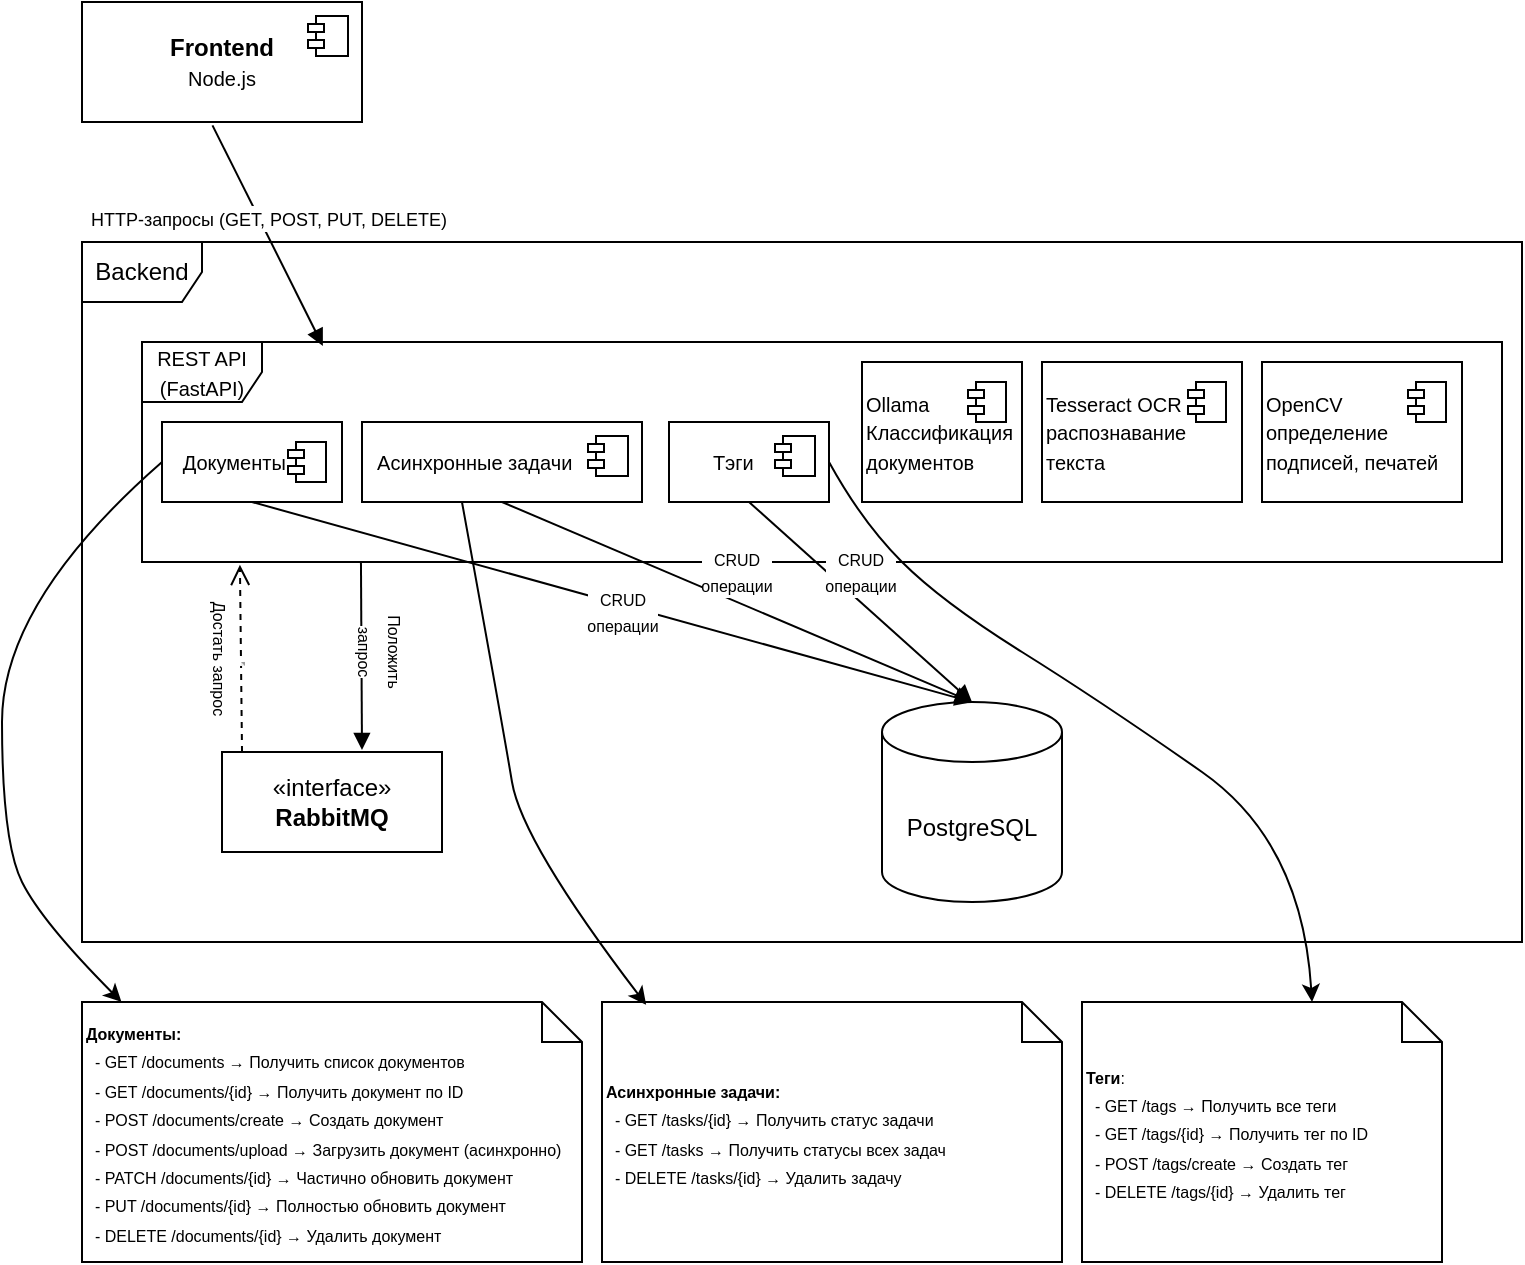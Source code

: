 <mxfile version="26.1.1">
  <diagram name="Страница — 1" id="4g9D3_qIlDND9gxmFd7Q">
    <mxGraphModel dx="840" dy="1615" grid="1" gridSize="10" guides="1" tooltips="1" connect="1" arrows="1" fold="1" page="1" pageScale="1" pageWidth="827" pageHeight="1169" math="0" shadow="0">
      <root>
        <mxCell id="0" />
        <mxCell id="1" parent="0" />
        <mxCell id="uBPK8ESi77f3baoTAxZX-2" value="&lt;b&gt;Frontend&lt;/b&gt;&lt;br&gt;&lt;font size=&quot;1&quot;&gt;Node.js&lt;/font&gt;" style="html=1;dropTarget=0;whiteSpace=wrap;" parent="1" vertex="1">
          <mxGeometry x="60" y="-1150" width="140" height="60" as="geometry" />
        </mxCell>
        <mxCell id="uBPK8ESi77f3baoTAxZX-3" value="" style="shape=module;jettyWidth=8;jettyHeight=4;" parent="uBPK8ESi77f3baoTAxZX-2" vertex="1">
          <mxGeometry x="1" width="20" height="20" relative="1" as="geometry">
            <mxPoint x="-27" y="7" as="offset" />
          </mxGeometry>
        </mxCell>
        <mxCell id="uBPK8ESi77f3baoTAxZX-4" value="Backend" style="shape=umlFrame;whiteSpace=wrap;html=1;pointerEvents=0;" parent="1" vertex="1">
          <mxGeometry x="60" y="-1030" width="720" height="350" as="geometry" />
        </mxCell>
        <mxCell id="uBPK8ESi77f3baoTAxZX-9" value="&lt;font style=&quot;font-size: 9px;&quot;&gt;HTTP-запросы (GET, POST, PUT, DELETE)&lt;/font&gt;" style="html=1;verticalAlign=bottom;endArrow=block;curved=0;rounded=0;exitX=0.466;exitY=1.028;exitDx=0;exitDy=0;exitPerimeter=0;entryX=0.133;entryY=0.018;entryDx=0;entryDy=0;entryPerimeter=0;" parent="1" source="uBPK8ESi77f3baoTAxZX-2" target="uBPK8ESi77f3baoTAxZX-42" edge="1">
          <mxGeometry width="80" relative="1" as="geometry">
            <mxPoint x="6" y="-990" as="sourcePoint" />
            <mxPoint x="148.11" y="-987.92" as="targetPoint" />
          </mxGeometry>
        </mxCell>
        <mxCell id="uBPK8ESi77f3baoTAxZX-12" value="PostgreSQL" style="shape=cylinder3;whiteSpace=wrap;html=1;boundedLbl=1;backgroundOutline=1;size=15;" parent="1" vertex="1">
          <mxGeometry x="460" y="-800" width="90" height="100" as="geometry" />
        </mxCell>
        <mxCell id="uBPK8ESi77f3baoTAxZX-14" value="«interface»&lt;br&gt;&lt;b&gt;RabbitMQ&lt;/b&gt;" style="html=1;whiteSpace=wrap;" parent="1" vertex="1">
          <mxGeometry x="130" y="-775" width="110" height="50" as="geometry" />
        </mxCell>
        <mxCell id="uBPK8ESi77f3baoTAxZX-19" value="" style="html=1;verticalAlign=bottom;endArrow=open;dashed=1;endSize=8;curved=0;rounded=0;entryX=0.072;entryY=1.013;entryDx=0;entryDy=0;entryPerimeter=0;exitX=0.091;exitY=0;exitDx=0;exitDy=0;exitPerimeter=0;" parent="1" source="uBPK8ESi77f3baoTAxZX-14" target="uBPK8ESi77f3baoTAxZX-42" edge="1">
          <mxGeometry relative="1" as="geometry">
            <mxPoint x="220" y="-861" as="sourcePoint" />
            <mxPoint x="220.02" y="-910" as="targetPoint" />
          </mxGeometry>
        </mxCell>
        <mxCell id="uBPK8ESi77f3baoTAxZX-21" value="&lt;hr&gt;" style="edgeLabel;html=1;align=center;verticalAlign=middle;resizable=0;points=[];rotation=90;" parent="uBPK8ESi77f3baoTAxZX-19" vertex="1" connectable="0">
          <mxGeometry x="-0.037" y="-2" relative="1" as="geometry">
            <mxPoint as="offset" />
          </mxGeometry>
        </mxCell>
        <mxCell id="uBPK8ESi77f3baoTAxZX-22" value="&lt;font style=&quot;font-size: 8px;&quot;&gt;Достать запрос&lt;/font&gt;" style="edgeLabel;html=1;align=center;verticalAlign=middle;resizable=0;points=[];rotation=90;" parent="uBPK8ESi77f3baoTAxZX-19" vertex="1" connectable="0">
          <mxGeometry x="-0.037" y="-1" relative="1" as="geometry">
            <mxPoint x="-11" y="-2" as="offset" />
          </mxGeometry>
        </mxCell>
        <mxCell id="uBPK8ESi77f3baoTAxZX-29" value="" style="html=1;verticalAlign=bottom;endArrow=block;curved=0;rounded=0;exitX=0.161;exitY=1.001;exitDx=0;exitDy=0;exitPerimeter=0;" parent="1" source="uBPK8ESi77f3baoTAxZX-42" edge="1">
          <mxGeometry width="80" relative="1" as="geometry">
            <mxPoint x="200" y="-869" as="sourcePoint" />
            <mxPoint x="200" y="-776" as="targetPoint" />
          </mxGeometry>
        </mxCell>
        <mxCell id="uBPK8ESi77f3baoTAxZX-31" value="&lt;span style=&quot;font-size: 8px; text-wrap-mode: nowrap; background-color: rgb(255, 255, 255);&quot;&gt;Положить запрос&lt;/span&gt;" style="text;html=1;align=center;verticalAlign=middle;whiteSpace=wrap;rounded=0;rotation=90;" parent="1" vertex="1">
          <mxGeometry x="180" y="-840" width="60" height="30" as="geometry" />
        </mxCell>
        <mxCell id="uBPK8ESi77f3baoTAxZX-42" value="&lt;font style=&quot;font-size: 10px;&quot;&gt;REST API (FastAPI)&lt;/font&gt;" style="shape=umlFrame;whiteSpace=wrap;html=1;pointerEvents=0;" parent="1" vertex="1">
          <mxGeometry x="90" y="-980" width="680" height="110" as="geometry" />
        </mxCell>
        <mxCell id="uBPK8ESi77f3baoTAxZX-43" value="&lt;font style=&quot;font-size: 10px;&quot;&gt;&amp;nbsp; &amp;nbsp;Документы&lt;/font&gt;" style="html=1;dropTarget=0;whiteSpace=wrap;align=left;" parent="1" vertex="1">
          <mxGeometry x="100" y="-940" width="90" height="40" as="geometry" />
        </mxCell>
        <mxCell id="uBPK8ESi77f3baoTAxZX-44" value="" style="shape=module;jettyWidth=8;jettyHeight=4;" parent="uBPK8ESi77f3baoTAxZX-43" vertex="1">
          <mxGeometry x="1" width="19" height="20" relative="1" as="geometry">
            <mxPoint x="-27" y="10" as="offset" />
          </mxGeometry>
        </mxCell>
        <mxCell id="uBPK8ESi77f3baoTAxZX-45" value="&lt;span style=&quot;font-weight: normal;&quot;&gt;&lt;font style=&quot;font-size: 10px;&quot;&gt;&amp;nbsp; Асинхронные задачи&lt;/font&gt;&lt;/span&gt;" style="html=1;dropTarget=0;whiteSpace=wrap;fontStyle=1;align=left;" parent="1" vertex="1">
          <mxGeometry x="200" y="-940" width="140" height="40" as="geometry" />
        </mxCell>
        <mxCell id="uBPK8ESi77f3baoTAxZX-46" value="" style="shape=module;jettyWidth=8;jettyHeight=4;" parent="uBPK8ESi77f3baoTAxZX-45" vertex="1">
          <mxGeometry x="1" width="20" height="20" relative="1" as="geometry">
            <mxPoint x="-27" y="7" as="offset" />
          </mxGeometry>
        </mxCell>
        <mxCell id="uBPK8ESi77f3baoTAxZX-47" value="&lt;span style=&quot;font-weight: normal;&quot;&gt;&lt;font style=&quot;font-size: 10px;&quot;&gt;&amp;nbsp; &amp;nbsp; &amp;nbsp; &amp;nbsp;Тэги&lt;/font&gt;&lt;/span&gt;" style="html=1;dropTarget=0;whiteSpace=wrap;fontStyle=1;align=left;" parent="1" vertex="1">
          <mxGeometry x="353.5" y="-940" width="80" height="40" as="geometry" />
        </mxCell>
        <mxCell id="uBPK8ESi77f3baoTAxZX-48" value="" style="shape=module;jettyWidth=8;jettyHeight=4;" parent="uBPK8ESi77f3baoTAxZX-47" vertex="1">
          <mxGeometry x="1" width="20" height="20" relative="1" as="geometry">
            <mxPoint x="-27" y="7" as="offset" />
          </mxGeometry>
        </mxCell>
        <mxCell id="uBPK8ESi77f3baoTAxZX-49" value="&lt;font style=&quot;font-size: 8px;&quot;&gt;CRUD&lt;br&gt;операции&lt;/font&gt;" style="html=1;verticalAlign=bottom;endArrow=block;curved=0;rounded=0;exitX=0.5;exitY=1;exitDx=0;exitDy=0;entryX=0.5;entryY=0;entryDx=0;entryDy=0;entryPerimeter=0;" parent="1" source="uBPK8ESi77f3baoTAxZX-47" target="uBPK8ESi77f3baoTAxZX-12" edge="1">
          <mxGeometry width="80" relative="1" as="geometry">
            <mxPoint x="510" y="-790" as="sourcePoint" />
            <mxPoint x="590" y="-790" as="targetPoint" />
          </mxGeometry>
        </mxCell>
        <mxCell id="uBPK8ESi77f3baoTAxZX-53" value="&lt;font style=&quot;font-size: 8px;&quot;&gt;CRUD&lt;br&gt;операции&lt;/font&gt;" style="html=1;verticalAlign=bottom;endArrow=block;curved=0;rounded=0;exitX=0.5;exitY=1;exitDx=0;exitDy=0;entryX=0.5;entryY=0;entryDx=0;entryDy=0;entryPerimeter=0;" parent="1" source="uBPK8ESi77f3baoTAxZX-45" target="uBPK8ESi77f3baoTAxZX-12" edge="1">
          <mxGeometry width="80" relative="1" as="geometry">
            <mxPoint x="335" y="-870" as="sourcePoint" />
            <mxPoint x="400" y="-770" as="targetPoint" />
          </mxGeometry>
        </mxCell>
        <mxCell id="uBPK8ESi77f3baoTAxZX-54" value="&lt;font style=&quot;font-size: 8px;&quot;&gt;CRUD&lt;br&gt;операции&lt;/font&gt;" style="html=1;verticalAlign=bottom;endArrow=block;curved=0;rounded=0;exitX=0.5;exitY=1;exitDx=0;exitDy=0;entryX=0.5;entryY=0;entryDx=0;entryDy=0;entryPerimeter=0;" parent="1" source="uBPK8ESi77f3baoTAxZX-43" target="uBPK8ESi77f3baoTAxZX-12" edge="1">
          <mxGeometry x="0.054" y="-18" width="80" relative="1" as="geometry">
            <mxPoint x="282.5" y="-860" as="sourcePoint" />
            <mxPoint x="347.5" y="-760" as="targetPoint" />
            <mxPoint as="offset" />
          </mxGeometry>
        </mxCell>
        <mxCell id="uBPK8ESi77f3baoTAxZX-61" value="&lt;b&gt;&lt;font style=&quot;font-size: 8px;&quot;&gt;Документы:&lt;/font&gt;&lt;/b&gt;&lt;div&gt;&lt;div style=&quot;&quot;&gt;&lt;font style=&quot;font-size: 8px;&quot;&gt;&amp;nbsp; - GET /documents → Получить список документов&lt;/font&gt;&lt;/div&gt;&lt;div style=&quot;&quot;&gt;&lt;font style=&quot;font-size: 8px;&quot;&gt;&amp;nbsp; - GET /documents/{id} → Получить документ по ID&lt;/font&gt;&lt;/div&gt;&lt;div style=&quot;&quot;&gt;&lt;font style=&quot;font-size: 8px;&quot;&gt;&amp;nbsp; - POST /documents/create → Создать документ&lt;/font&gt;&lt;/div&gt;&lt;div style=&quot;&quot;&gt;&lt;font style=&quot;font-size: 8px;&quot;&gt;&amp;nbsp; - POST /documents/upload → Загрузить документ (асинхронно)&lt;/font&gt;&lt;/div&gt;&lt;div style=&quot;&quot;&gt;&lt;font style=&quot;font-size: 8px;&quot;&gt;&amp;nbsp; - PATCH /documents/{id} → Частично обновить документ&lt;/font&gt;&lt;/div&gt;&lt;div style=&quot;&quot;&gt;&lt;font style=&quot;font-size: 8px;&quot;&gt;&amp;nbsp; - PUT /documents/{id} → Полностью обновить документ&lt;/font&gt;&lt;/div&gt;&lt;div style=&quot;&quot;&gt;&lt;font style=&quot;font-size: 8px;&quot;&gt;&amp;nbsp; - DELETE /documents/{id} → Удалить документ&lt;/font&gt;&lt;/div&gt;&lt;/div&gt;" style="shape=note;size=20;whiteSpace=wrap;html=1;align=left;" parent="1" vertex="1">
          <mxGeometry x="60" y="-650" width="250" height="130" as="geometry" />
        </mxCell>
        <mxCell id="uBPK8ESi77f3baoTAxZX-67" value="" style="curved=1;endArrow=classic;html=1;rounded=0;exitX=0;exitY=0.5;exitDx=0;exitDy=0;entryX=0.079;entryY=0;entryDx=0;entryDy=0;entryPerimeter=0;" parent="1" source="uBPK8ESi77f3baoTAxZX-43" target="uBPK8ESi77f3baoTAxZX-61" edge="1">
          <mxGeometry width="50" height="50" relative="1" as="geometry">
            <mxPoint x="10" y="-740" as="sourcePoint" />
            <mxPoint x="-40" y="-690" as="targetPoint" />
            <Array as="points">
              <mxPoint x="20" y="-850" />
              <mxPoint x="20" y="-730" />
              <mxPoint x="40" y="-690" />
            </Array>
          </mxGeometry>
        </mxCell>
        <mxCell id="uBPK8ESi77f3baoTAxZX-68" value="&lt;div&gt;&lt;b&gt;&lt;font style=&quot;font-size: 8px;&quot;&gt;Асинхронные задачи:&lt;/font&gt;&lt;/b&gt;&lt;/div&gt;&lt;div&gt;&lt;font style=&quot;font-size: 8px;&quot;&gt;&amp;nbsp; - GET /tasks/{id} → Получить статус задачи&lt;/font&gt;&lt;/div&gt;&lt;div&gt;&lt;font style=&quot;font-size: 8px;&quot;&gt;&amp;nbsp; - GET /tasks → Получить статусы всех задач&lt;/font&gt;&lt;/div&gt;&lt;div&gt;&lt;font style=&quot;font-size: 8px;&quot;&gt;&amp;nbsp; - DELETE /tasks/{id} → Удалить задачу&lt;/font&gt;&lt;/div&gt;" style="shape=note;size=20;whiteSpace=wrap;html=1;align=left;" parent="1" vertex="1">
          <mxGeometry x="320" y="-650" width="230" height="130" as="geometry" />
        </mxCell>
        <mxCell id="uBPK8ESi77f3baoTAxZX-69" value="" style="curved=1;endArrow=classic;html=1;rounded=0;exitX=0.357;exitY=1;exitDx=0;exitDy=0;exitPerimeter=0;entryX=0.096;entryY=0.011;entryDx=0;entryDy=0;entryPerimeter=0;" parent="1" source="uBPK8ESi77f3baoTAxZX-45" target="uBPK8ESi77f3baoTAxZX-68" edge="1">
          <mxGeometry width="50" height="50" relative="1" as="geometry">
            <mxPoint x="320" y="-790" as="sourcePoint" />
            <mxPoint x="270" y="-740" as="targetPoint" />
            <Array as="points">
              <mxPoint x="270" y="-790" />
              <mxPoint x="280" y="-730" />
            </Array>
          </mxGeometry>
        </mxCell>
        <mxCell id="uBPK8ESi77f3baoTAxZX-70" value="&lt;div&gt;&lt;font style=&quot;font-size: 8px;&quot;&gt;&lt;b&gt;Теги&lt;/b&gt;:&lt;/font&gt;&lt;/div&gt;&lt;div&gt;&lt;font style=&quot;font-size: 8px;&quot;&gt;&amp;nbsp; - GET /tags → Получить все теги&lt;/font&gt;&lt;/div&gt;&lt;div&gt;&lt;font style=&quot;font-size: 8px;&quot;&gt;&amp;nbsp; - GET /tags/{id} → Получить тег по ID&lt;/font&gt;&lt;/div&gt;&lt;div&gt;&lt;font style=&quot;font-size: 8px;&quot;&gt;&amp;nbsp; - POST /tags/create → Создать тег&lt;/font&gt;&lt;/div&gt;&lt;div&gt;&lt;font style=&quot;font-size: 8px;&quot;&gt;&amp;nbsp; - DELETE /tags/{id} → Удалить тег&lt;/font&gt;&lt;/div&gt;" style="shape=note;size=20;whiteSpace=wrap;html=1;align=left;" parent="1" vertex="1">
          <mxGeometry x="560" y="-650" width="180" height="130" as="geometry" />
        </mxCell>
        <mxCell id="uBPK8ESi77f3baoTAxZX-71" value="" style="curved=1;endArrow=classic;html=1;rounded=0;exitX=1;exitY=0.5;exitDx=0;exitDy=0;entryX=0.639;entryY=0;entryDx=0;entryDy=0;entryPerimeter=0;" parent="1" source="uBPK8ESi77f3baoTAxZX-47" target="uBPK8ESi77f3baoTAxZX-70" edge="1">
          <mxGeometry width="50" height="50" relative="1" as="geometry">
            <mxPoint x="520" y="-790" as="sourcePoint" />
            <mxPoint x="470" y="-740" as="targetPoint" />
            <Array as="points">
              <mxPoint x="450" y="-890" />
              <mxPoint x="490" y="-850" />
              <mxPoint x="570" y="-800" />
              <mxPoint x="670" y="-730" />
            </Array>
          </mxGeometry>
        </mxCell>
        <mxCell id="55CibfZRRMhhzraxN2nO-1" value="&lt;font style=&quot;font-size: 10px;&quot;&gt;Ollama&lt;/font&gt;&lt;div&gt;&lt;span style=&quot;font-size: 10px;&quot;&gt;Классификация документов&lt;/span&gt;&lt;/div&gt;" style="html=1;dropTarget=0;whiteSpace=wrap;align=left;" vertex="1" parent="1">
          <mxGeometry x="450" y="-970" width="80" height="70" as="geometry" />
        </mxCell>
        <mxCell id="55CibfZRRMhhzraxN2nO-2" value="" style="shape=module;jettyWidth=8;jettyHeight=4;" vertex="1" parent="55CibfZRRMhhzraxN2nO-1">
          <mxGeometry x="1" width="19" height="20" relative="1" as="geometry">
            <mxPoint x="-27" y="10" as="offset" />
          </mxGeometry>
        </mxCell>
        <mxCell id="55CibfZRRMhhzraxN2nO-3" value="&lt;font style=&quot;font-size: 10px;&quot;&gt;OpenCV&lt;/font&gt;&lt;div&gt;&lt;font style=&quot;font-size: 10px;&quot;&gt;определение подписей, печатей&lt;/font&gt;&lt;/div&gt;" style="html=1;dropTarget=0;whiteSpace=wrap;align=left;" vertex="1" parent="1">
          <mxGeometry x="650" y="-970" width="100" height="70" as="geometry" />
        </mxCell>
        <mxCell id="55CibfZRRMhhzraxN2nO-4" value="" style="shape=module;jettyWidth=8;jettyHeight=4;" vertex="1" parent="55CibfZRRMhhzraxN2nO-3">
          <mxGeometry x="1" width="19" height="20" relative="1" as="geometry">
            <mxPoint x="-27" y="10" as="offset" />
          </mxGeometry>
        </mxCell>
        <mxCell id="55CibfZRRMhhzraxN2nO-5" value="&lt;font style=&quot;font-size: 10px;&quot;&gt;Tesseract OCR&lt;/font&gt;&lt;div&gt;&lt;font style=&quot;font-size: 10px;&quot;&gt;распознавание текста&lt;/font&gt;&lt;/div&gt;" style="html=1;dropTarget=0;whiteSpace=wrap;align=left;" vertex="1" parent="1">
          <mxGeometry x="540" y="-970" width="100" height="70" as="geometry" />
        </mxCell>
        <mxCell id="55CibfZRRMhhzraxN2nO-6" value="" style="shape=module;jettyWidth=8;jettyHeight=4;" vertex="1" parent="55CibfZRRMhhzraxN2nO-5">
          <mxGeometry x="1" width="19" height="20" relative="1" as="geometry">
            <mxPoint x="-27" y="10" as="offset" />
          </mxGeometry>
        </mxCell>
      </root>
    </mxGraphModel>
  </diagram>
</mxfile>
